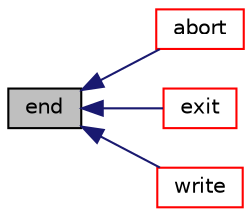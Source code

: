 digraph "end"
{
  bgcolor="transparent";
  edge [fontname="Helvetica",fontsize="10",labelfontname="Helvetica",labelfontsize="10"];
  node [fontname="Helvetica",fontsize="10",shape=record];
  rankdir="LR";
  Node1 [label="end",height=0.2,width=0.4,color="black", fillcolor="grey75", style="filled", fontcolor="black"];
  Node1 -> Node2 [dir="back",color="midnightblue",fontsize="10",style="solid",fontname="Helvetica"];
  Node2 [label="abort",height=0.2,width=0.4,color="red",URL="$a01243.html#ac54f53dc342019e8db34f4aa581a5792"];
  Node1 -> Node3 [dir="back",color="midnightblue",fontsize="10",style="solid",fontname="Helvetica"];
  Node3 [label="exit",height=0.2,width=0.4,color="red",URL="$a01243.html#a358d2e2397ca11ccd17553e3c40e7901"];
  Node1 -> Node4 [dir="back",color="midnightblue",fontsize="10",style="solid",fontname="Helvetica"];
  Node4 [label="write",height=0.2,width=0.4,color="red",URL="$a01243.html#a9ba943a3e5d19bd6cbbeecedbd8aa972"];
}

